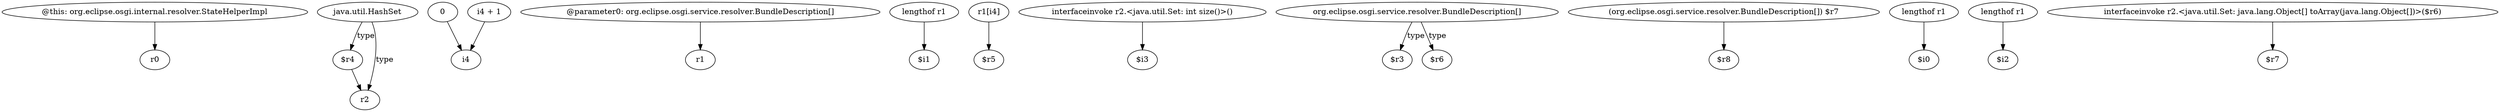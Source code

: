 digraph g {
0[label="@this: org.eclipse.osgi.internal.resolver.StateHelperImpl"]
1[label="r0"]
0->1[label=""]
2[label="$r4"]
3[label="r2"]
2->3[label=""]
4[label="0"]
5[label="i4"]
4->5[label=""]
6[label="@parameter0: org.eclipse.osgi.service.resolver.BundleDescription[]"]
7[label="r1"]
6->7[label=""]
8[label="lengthof r1"]
9[label="$i1"]
8->9[label=""]
10[label="r1[i4]"]
11[label="$r5"]
10->11[label=""]
12[label="interfaceinvoke r2.<java.util.Set: int size()>()"]
13[label="$i3"]
12->13[label=""]
14[label="org.eclipse.osgi.service.resolver.BundleDescription[]"]
15[label="$r3"]
14->15[label="type"]
16[label="(org.eclipse.osgi.service.resolver.BundleDescription[]) $r7"]
17[label="$r8"]
16->17[label=""]
18[label="i4 + 1"]
18->5[label=""]
19[label="java.util.HashSet"]
19->3[label="type"]
19->2[label="type"]
20[label="$r6"]
14->20[label="type"]
21[label="lengthof r1"]
22[label="$i0"]
21->22[label=""]
23[label="lengthof r1"]
24[label="$i2"]
23->24[label=""]
25[label="interfaceinvoke r2.<java.util.Set: java.lang.Object[] toArray(java.lang.Object[])>($r6)"]
26[label="$r7"]
25->26[label=""]
}